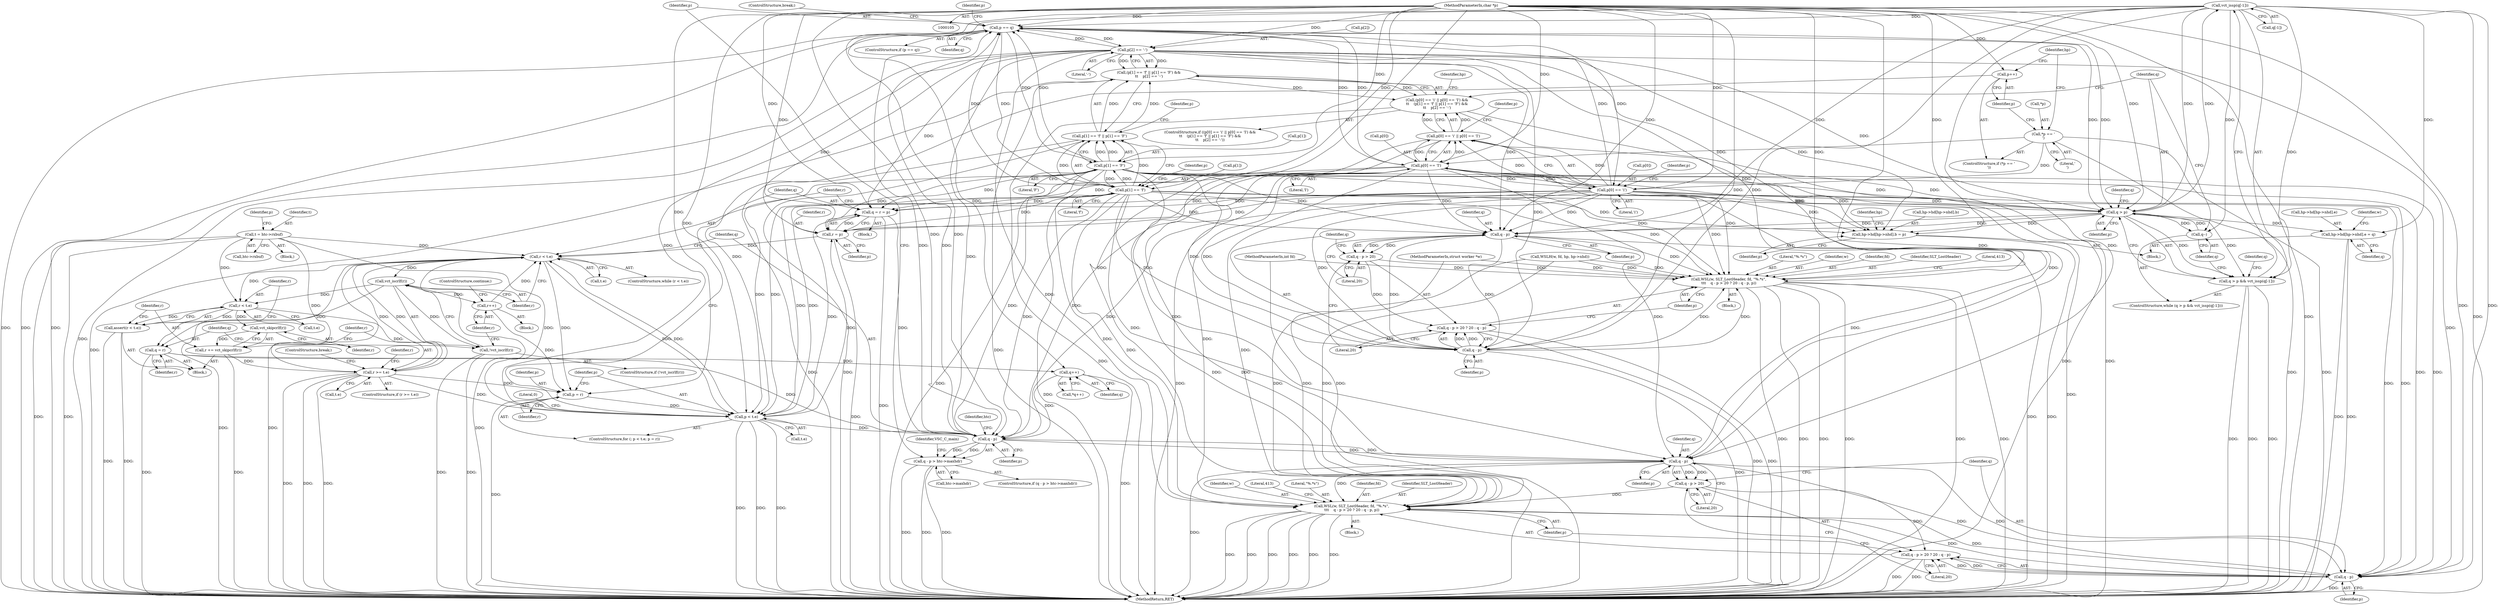 digraph "0_Varnish-Cache_85e8468bec9416bd7e16b0d80cb820ecd2b330c3@array" {
"1000281" [label="(Call,vct_issp(q[-1]))"];
"1000278" [label="(Call,q > p)"];
"1000281" [label="(Call,vct_issp(q[-1]))"];
"1000237" [label="(Call,p == q)"];
"1000207" [label="(Call,q - p)"];
"1000150" [label="(Call,q = r = p)"];
"1000152" [label="(Call,r = p)"];
"1000141" [label="(Call,p < t.e)"];
"1000125" [label="(Call,p++)"];
"1000109" [label="(MethodParameterIn,char *p)"];
"1000266" [label="(Call,p[2] == '-')"];
"1000261" [label="(Call,p[1] == 'F')"];
"1000256" [label="(Call,p[1] == 'f')"];
"1000249" [label="(Call,p[0] == 'I')"];
"1000121" [label="(Call,*p == '\r')"];
"1000244" [label="(Call,p[0] == 'i')"];
"1000146" [label="(Call,p = r)"];
"1000167" [label="(Call,r++)"];
"1000164" [label="(Call,vct_iscrlf(r))"];
"1000156" [label="(Call,r < t.e)"];
"1000184" [label="(Call,r >= t.e)"];
"1000179" [label="(Call,r += vct_skipcrlf(r))"];
"1000181" [label="(Call,vct_skipcrlf(r))"];
"1000174" [label="(Call,r < t.e)"];
"1000115" [label="(Call,t = htc->rxbuf)"];
"1000202" [label="(Call,q++)"];
"1000170" [label="(Call,q = r)"];
"1000286" [label="(Call,q--)"];
"1000206" [label="(Call,q - p > htc->maxhdr)"];
"1000225" [label="(Call,q - p)"];
"1000224" [label="(Call,q - p > 20)"];
"1000218" [label="(Call,WSL(w, SLT_LostHeader, fd, \"%.*s\",\n\t\t\t    q - p > 20 ? 20 : q - p, p))"];
"1000223" [label="(Call,q - p > 20 ? 20 : q - p)"];
"1000230" [label="(Call,q - p)"];
"1000163" [label="(Call,!vct_iscrlf(r))"];
"1000173" [label="(Call,assert(r < t.e))"];
"1000243" [label="(Call,p[0] == 'i' || p[0] == 'I')"];
"1000242" [label="(Call,(p[0] == 'i' || p[0] == 'I') &&\n\t\t    (p[1] == 'f' || p[1] == 'F') &&\n\t\t    p[2] == '-')"];
"1000277" [label="(Call,q > p && vct_issp(q[-1]))"];
"1000321" [label="(Call,hp->hd[hp->nhd].e = q)"];
"1000356" [label="(Call,q - p)"];
"1000355" [label="(Call,q - p > 20)"];
"1000349" [label="(Call,WSL(w, SLT_LostHeader, fd, \"%.*s\",\n\t\t\t    q - p > 20 ? 20 : q - p, p))"];
"1000354" [label="(Call,q - p > 20 ? 20 : q - p)"];
"1000361" [label="(Call,q - p)"];
"1000310" [label="(Call,hp->hd[hp->nhd].b = p)"];
"1000255" [label="(Call,p[1] == 'f' || p[1] == 'F')"];
"1000254" [label="(Call,(p[1] == 'f' || p[1] == 'F') &&\n\t\t    p[2] == '-')"];
"1000202" [label="(Call,q++)"];
"1000208" [label="(Identifier,q)"];
"1000182" [label="(Identifier,r)"];
"1000250" [label="(Call,p[0])"];
"1000277" [label="(Call,q > p && vct_issp(q[-1]))"];
"1000282" [label="(Call,q[-1])"];
"1000369" [label="(MethodReturn,RET)"];
"1000333" [label="(Identifier,w)"];
"1000276" [label="(ControlStructure,while (q > p && vct_issp(q[-1])))"];
"1000210" [label="(Call,htc->maxhdr)"];
"1000364" [label="(Identifier,p)"];
"1000194" [label="(Identifier,r)"];
"1000325" [label="(Identifier,hp)"];
"1000278" [label="(Call,q > p)"];
"1000357" [label="(Identifier,q)"];
"1000216" [label="(Identifier,VSC_C_main)"];
"1000164" [label="(Call,vct_iscrlf(r))"];
"1000257" [label="(Call,p[1])"];
"1000222" [label="(Literal,\"%.*s\")"];
"1000236" [label="(ControlStructure,if (p == q))"];
"1000161" [label="(Block,)"];
"1000362" [label="(Identifier,q)"];
"1000152" [label="(Call,r = p)"];
"1000111" [label="(Block,)"];
"1000260" [label="(Literal,'f')"];
"1000211" [label="(Identifier,htc)"];
"1000363" [label="(Identifier,p)"];
"1000300" [label="(Block,)"];
"1000253" [label="(Literal,'I')"];
"1000165" [label="(Identifier,r)"];
"1000249" [label="(Call,p[0] == 'I')"];
"1000117" [label="(Call,htc->rxbuf)"];
"1000143" [label="(Call,t.e)"];
"1000108" [label="(MethodParameterIn,int fd)"];
"1000167" [label="(Call,r++)"];
"1000173" [label="(Call,assert(r < t.e))"];
"1000171" [label="(Identifier,q)"];
"1000368" [label="(Literal,0)"];
"1000170" [label="(Call,q = r)"];
"1000238" [label="(Identifier,p)"];
"1000251" [label="(Identifier,p)"];
"1000166" [label="(Block,)"];
"1000158" [label="(Call,t.e)"];
"1000241" [label="(ControlStructure,if ((p[0] == 'i' || p[0] == 'I') &&\n\t\t    (p[1] == 'f' || p[1] == 'F') &&\n\t\t    p[2] == '-'))"];
"1000311" [label="(Call,hp->hd[hp->nhd].b)"];
"1000174" [label="(Call,r < t.e)"];
"1000232" [label="(Identifier,p)"];
"1000151" [label="(Identifier,q)"];
"1000106" [label="(MethodParameterIn,struct worker *w)"];
"1000361" [label="(Call,q - p)"];
"1000184" [label="(Call,r >= t.e)"];
"1000189" [label="(ControlStructure,break;)"];
"1000172" [label="(Identifier,r)"];
"1000261" [label="(Call,p[1] == 'F')"];
"1000233" [label="(Identifier,p)"];
"1000265" [label="(Literal,'F')"];
"1000123" [label="(Identifier,p)"];
"1000322" [label="(Call,hp->hd[hp->nhd].e)"];
"1000350" [label="(Identifier,w)"];
"1000266" [label="(Call,p[2] == '-')"];
"1000280" [label="(Identifier,p)"];
"1000231" [label="(Identifier,q)"];
"1000155" [label="(ControlStructure,while (r < t.e))"];
"1000120" [label="(ControlStructure,if (*p == '\r'))"];
"1000248" [label="(Literal,'i')"];
"1000140" [label="(ControlStructure,for (; p < t.e; p = r))"];
"1000149" [label="(Block,)"];
"1000156" [label="(Call,r < t.e)"];
"1000268" [label="(Identifier,p)"];
"1000221" [label="(Identifier,fd)"];
"1000262" [label="(Call,p[1])"];
"1000121" [label="(Call,*p == '\r')"];
"1000150" [label="(Call,q = r = p)"];
"1000201" [label="(Call,*q++)"];
"1000205" [label="(ControlStructure,if (q - p > htc->maxhdr))"];
"1000146" [label="(Call,p = r)"];
"1000125" [label="(Call,p++)"];
"1000310" [label="(Call,hp->hd[hp->nhd].b = p)"];
"1000286" [label="(Call,q--)"];
"1000290" [label="(Identifier,q)"];
"1000258" [label="(Identifier,p)"];
"1000179" [label="(Call,r += vct_skipcrlf(r))"];
"1000246" [label="(Identifier,p)"];
"1000162" [label="(ControlStructure,if (!vct_iscrlf(r)))"];
"1000142" [label="(Identifier,p)"];
"1000220" [label="(Identifier,SLT_LostHeader)"];
"1000332" [label="(Call,WSLH(w, fd, hp, hp->nhd))"];
"1000263" [label="(Identifier,p)"];
"1000223" [label="(Call,q - p > 20 ? 20 : q - p)"];
"1000320" [label="(Identifier,p)"];
"1000344" [label="(Block,)"];
"1000207" [label="(Call,q - p)"];
"1000147" [label="(Identifier,p)"];
"1000352" [label="(Identifier,fd)"];
"1000116" [label="(Identifier,t)"];
"1000349" [label="(Call,WSL(w, SLT_LostHeader, fd, \"%.*s\",\n\t\t\t    q - p > 20 ? 20 : q - p, p))"];
"1000281" [label="(Call,vct_issp(q[-1]))"];
"1000331" [label="(Identifier,q)"];
"1000124" [label="(Literal,'\r')"];
"1000225" [label="(Call,q - p)"];
"1000239" [label="(Identifier,q)"];
"1000122" [label="(Call,*p)"];
"1000256" [label="(Call,p[1] == 'f')"];
"1000126" [label="(Identifier,p)"];
"1000219" [label="(Identifier,w)"];
"1000154" [label="(Identifier,p)"];
"1000356" [label="(Call,q - p)"];
"1000203" [label="(Identifier,q)"];
"1000279" [label="(Identifier,q)"];
"1000157" [label="(Identifier,r)"];
"1000115" [label="(Call,t = htc->rxbuf)"];
"1000287" [label="(Identifier,q)"];
"1000359" [label="(Literal,20)"];
"1000360" [label="(Literal,20)"];
"1000321" [label="(Call,hp->hd[hp->nhd].e = q)"];
"1000244" [label="(Call,p[0] == 'i')"];
"1000230" [label="(Call,q - p)"];
"1000183" [label="(ControlStructure,if (r >= t.e))"];
"1000129" [label="(Identifier,hp)"];
"1000242" [label="(Call,(p[0] == 'i' || p[0] == 'I') &&\n\t\t    (p[1] == 'f' || p[1] == 'F') &&\n\t\t    p[2] == '-')"];
"1000206" [label="(Call,q - p > htc->maxhdr)"];
"1000185" [label="(Identifier,r)"];
"1000148" [label="(Identifier,r)"];
"1000209" [label="(Identifier,p)"];
"1000267" [label="(Call,p[2])"];
"1000227" [label="(Identifier,p)"];
"1000273" [label="(Identifier,hp)"];
"1000283" [label="(Identifier,q)"];
"1000169" [label="(ControlStructure,continue;)"];
"1000153" [label="(Identifier,r)"];
"1000163" [label="(Call,!vct_iscrlf(r))"];
"1000270" [label="(Literal,'-')"];
"1000224" [label="(Call,q - p > 20)"];
"1000255" [label="(Call,p[1] == 'f' || p[1] == 'F')"];
"1000351" [label="(Identifier,SLT_LostHeader)"];
"1000175" [label="(Identifier,r)"];
"1000213" [label="(Block,)"];
"1000235" [label="(Literal,413)"];
"1000218" [label="(Call,WSL(w, SLT_LostHeader, fd, \"%.*s\",\n\t\t\t    q - p > 20 ? 20 : q - p, p))"];
"1000228" [label="(Literal,20)"];
"1000109" [label="(MethodParameterIn,char *p)"];
"1000354" [label="(Call,q - p > 20 ? 20 : q - p)"];
"1000254" [label="(Call,(p[1] == 'f' || p[1] == 'F') &&\n\t\t    p[2] == '-')"];
"1000141" [label="(Call,p < t.e)"];
"1000237" [label="(Call,p == q)"];
"1000176" [label="(Call,t.e)"];
"1000355" [label="(Call,q - p > 20)"];
"1000240" [label="(ControlStructure,break;)"];
"1000245" [label="(Call,p[0])"];
"1000180" [label="(Identifier,r)"];
"1000366" [label="(Literal,413)"];
"1000353" [label="(Literal,\"%.*s\")"];
"1000243" [label="(Call,p[0] == 'i' || p[0] == 'I')"];
"1000229" [label="(Literal,20)"];
"1000168" [label="(Identifier,r)"];
"1000181" [label="(Call,vct_skipcrlf(r))"];
"1000226" [label="(Identifier,q)"];
"1000358" [label="(Identifier,p)"];
"1000186" [label="(Call,t.e)"];
"1000281" -> "1000277"  [label="AST: "];
"1000281" -> "1000282"  [label="CFG: "];
"1000282" -> "1000281"  [label="AST: "];
"1000277" -> "1000281"  [label="CFG: "];
"1000281" -> "1000369"  [label="DDG: "];
"1000281" -> "1000202"  [label="DDG: "];
"1000281" -> "1000207"  [label="DDG: "];
"1000281" -> "1000225"  [label="DDG: "];
"1000281" -> "1000230"  [label="DDG: "];
"1000281" -> "1000237"  [label="DDG: "];
"1000281" -> "1000278"  [label="DDG: "];
"1000281" -> "1000277"  [label="DDG: "];
"1000278" -> "1000281"  [label="DDG: "];
"1000281" -> "1000286"  [label="DDG: "];
"1000281" -> "1000321"  [label="DDG: "];
"1000281" -> "1000356"  [label="DDG: "];
"1000281" -> "1000361"  [label="DDG: "];
"1000278" -> "1000277"  [label="AST: "];
"1000278" -> "1000280"  [label="CFG: "];
"1000279" -> "1000278"  [label="AST: "];
"1000280" -> "1000278"  [label="AST: "];
"1000283" -> "1000278"  [label="CFG: "];
"1000277" -> "1000278"  [label="CFG: "];
"1000278" -> "1000277"  [label="DDG: "];
"1000278" -> "1000277"  [label="DDG: "];
"1000237" -> "1000278"  [label="DDG: "];
"1000237" -> "1000278"  [label="DDG: "];
"1000286" -> "1000278"  [label="DDG: "];
"1000266" -> "1000278"  [label="DDG: "];
"1000261" -> "1000278"  [label="DDG: "];
"1000256" -> "1000278"  [label="DDG: "];
"1000249" -> "1000278"  [label="DDG: "];
"1000244" -> "1000278"  [label="DDG: "];
"1000109" -> "1000278"  [label="DDG: "];
"1000278" -> "1000286"  [label="DDG: "];
"1000278" -> "1000310"  [label="DDG: "];
"1000278" -> "1000321"  [label="DDG: "];
"1000278" -> "1000356"  [label="DDG: "];
"1000278" -> "1000356"  [label="DDG: "];
"1000237" -> "1000236"  [label="AST: "];
"1000237" -> "1000239"  [label="CFG: "];
"1000238" -> "1000237"  [label="AST: "];
"1000239" -> "1000237"  [label="AST: "];
"1000240" -> "1000237"  [label="CFG: "];
"1000246" -> "1000237"  [label="CFG: "];
"1000237" -> "1000369"  [label="DDG: "];
"1000237" -> "1000369"  [label="DDG: "];
"1000237" -> "1000369"  [label="DDG: "];
"1000207" -> "1000237"  [label="DDG: "];
"1000207" -> "1000237"  [label="DDG: "];
"1000266" -> "1000237"  [label="DDG: "];
"1000261" -> "1000237"  [label="DDG: "];
"1000256" -> "1000237"  [label="DDG: "];
"1000249" -> "1000237"  [label="DDG: "];
"1000244" -> "1000237"  [label="DDG: "];
"1000109" -> "1000237"  [label="DDG: "];
"1000237" -> "1000244"  [label="DDG: "];
"1000237" -> "1000249"  [label="DDG: "];
"1000237" -> "1000256"  [label="DDG: "];
"1000237" -> "1000261"  [label="DDG: "];
"1000237" -> "1000266"  [label="DDG: "];
"1000207" -> "1000206"  [label="AST: "];
"1000207" -> "1000209"  [label="CFG: "];
"1000208" -> "1000207"  [label="AST: "];
"1000209" -> "1000207"  [label="AST: "];
"1000211" -> "1000207"  [label="CFG: "];
"1000207" -> "1000206"  [label="DDG: "];
"1000207" -> "1000206"  [label="DDG: "];
"1000150" -> "1000207"  [label="DDG: "];
"1000202" -> "1000207"  [label="DDG: "];
"1000170" -> "1000207"  [label="DDG: "];
"1000266" -> "1000207"  [label="DDG: "];
"1000256" -> "1000207"  [label="DDG: "];
"1000249" -> "1000207"  [label="DDG: "];
"1000244" -> "1000207"  [label="DDG: "];
"1000261" -> "1000207"  [label="DDG: "];
"1000109" -> "1000207"  [label="DDG: "];
"1000141" -> "1000207"  [label="DDG: "];
"1000207" -> "1000225"  [label="DDG: "];
"1000207" -> "1000225"  [label="DDG: "];
"1000150" -> "1000149"  [label="AST: "];
"1000150" -> "1000152"  [label="CFG: "];
"1000151" -> "1000150"  [label="AST: "];
"1000152" -> "1000150"  [label="AST: "];
"1000157" -> "1000150"  [label="CFG: "];
"1000150" -> "1000369"  [label="DDG: "];
"1000152" -> "1000150"  [label="DDG: "];
"1000141" -> "1000150"  [label="DDG: "];
"1000266" -> "1000150"  [label="DDG: "];
"1000261" -> "1000150"  [label="DDG: "];
"1000256" -> "1000150"  [label="DDG: "];
"1000249" -> "1000150"  [label="DDG: "];
"1000244" -> "1000150"  [label="DDG: "];
"1000109" -> "1000150"  [label="DDG: "];
"1000152" -> "1000154"  [label="CFG: "];
"1000153" -> "1000152"  [label="AST: "];
"1000154" -> "1000152"  [label="AST: "];
"1000152" -> "1000369"  [label="DDG: "];
"1000141" -> "1000152"  [label="DDG: "];
"1000266" -> "1000152"  [label="DDG: "];
"1000261" -> "1000152"  [label="DDG: "];
"1000256" -> "1000152"  [label="DDG: "];
"1000249" -> "1000152"  [label="DDG: "];
"1000244" -> "1000152"  [label="DDG: "];
"1000109" -> "1000152"  [label="DDG: "];
"1000152" -> "1000156"  [label="DDG: "];
"1000141" -> "1000140"  [label="AST: "];
"1000141" -> "1000143"  [label="CFG: "];
"1000142" -> "1000141"  [label="AST: "];
"1000143" -> "1000141"  [label="AST: "];
"1000151" -> "1000141"  [label="CFG: "];
"1000368" -> "1000141"  [label="CFG: "];
"1000141" -> "1000369"  [label="DDG: "];
"1000141" -> "1000369"  [label="DDG: "];
"1000141" -> "1000369"  [label="DDG: "];
"1000125" -> "1000141"  [label="DDG: "];
"1000266" -> "1000141"  [label="DDG: "];
"1000261" -> "1000141"  [label="DDG: "];
"1000256" -> "1000141"  [label="DDG: "];
"1000249" -> "1000141"  [label="DDG: "];
"1000244" -> "1000141"  [label="DDG: "];
"1000146" -> "1000141"  [label="DDG: "];
"1000109" -> "1000141"  [label="DDG: "];
"1000184" -> "1000141"  [label="DDG: "];
"1000156" -> "1000141"  [label="DDG: "];
"1000115" -> "1000141"  [label="DDG: "];
"1000141" -> "1000156"  [label="DDG: "];
"1000125" -> "1000120"  [label="AST: "];
"1000125" -> "1000126"  [label="CFG: "];
"1000126" -> "1000125"  [label="AST: "];
"1000129" -> "1000125"  [label="CFG: "];
"1000109" -> "1000125"  [label="DDG: "];
"1000109" -> "1000105"  [label="AST: "];
"1000109" -> "1000369"  [label="DDG: "];
"1000109" -> "1000146"  [label="DDG: "];
"1000109" -> "1000225"  [label="DDG: "];
"1000109" -> "1000230"  [label="DDG: "];
"1000109" -> "1000218"  [label="DDG: "];
"1000109" -> "1000244"  [label="DDG: "];
"1000109" -> "1000249"  [label="DDG: "];
"1000109" -> "1000256"  [label="DDG: "];
"1000109" -> "1000261"  [label="DDG: "];
"1000109" -> "1000266"  [label="DDG: "];
"1000109" -> "1000310"  [label="DDG: "];
"1000109" -> "1000356"  [label="DDG: "];
"1000109" -> "1000361"  [label="DDG: "];
"1000109" -> "1000349"  [label="DDG: "];
"1000266" -> "1000254"  [label="AST: "];
"1000266" -> "1000270"  [label="CFG: "];
"1000267" -> "1000266"  [label="AST: "];
"1000270" -> "1000266"  [label="AST: "];
"1000254" -> "1000266"  [label="CFG: "];
"1000266" -> "1000369"  [label="DDG: "];
"1000266" -> "1000225"  [label="DDG: "];
"1000266" -> "1000230"  [label="DDG: "];
"1000266" -> "1000218"  [label="DDG: "];
"1000266" -> "1000254"  [label="DDG: "];
"1000266" -> "1000254"  [label="DDG: "];
"1000266" -> "1000310"  [label="DDG: "];
"1000266" -> "1000356"  [label="DDG: "];
"1000266" -> "1000361"  [label="DDG: "];
"1000266" -> "1000349"  [label="DDG: "];
"1000261" -> "1000255"  [label="AST: "];
"1000261" -> "1000265"  [label="CFG: "];
"1000262" -> "1000261"  [label="AST: "];
"1000265" -> "1000261"  [label="AST: "];
"1000255" -> "1000261"  [label="CFG: "];
"1000261" -> "1000369"  [label="DDG: "];
"1000261" -> "1000225"  [label="DDG: "];
"1000261" -> "1000230"  [label="DDG: "];
"1000261" -> "1000218"  [label="DDG: "];
"1000261" -> "1000256"  [label="DDG: "];
"1000261" -> "1000255"  [label="DDG: "];
"1000261" -> "1000255"  [label="DDG: "];
"1000256" -> "1000261"  [label="DDG: "];
"1000261" -> "1000310"  [label="DDG: "];
"1000261" -> "1000356"  [label="DDG: "];
"1000261" -> "1000361"  [label="DDG: "];
"1000261" -> "1000349"  [label="DDG: "];
"1000256" -> "1000255"  [label="AST: "];
"1000256" -> "1000260"  [label="CFG: "];
"1000257" -> "1000256"  [label="AST: "];
"1000260" -> "1000256"  [label="AST: "];
"1000263" -> "1000256"  [label="CFG: "];
"1000255" -> "1000256"  [label="CFG: "];
"1000256" -> "1000369"  [label="DDG: "];
"1000256" -> "1000225"  [label="DDG: "];
"1000256" -> "1000230"  [label="DDG: "];
"1000256" -> "1000218"  [label="DDG: "];
"1000256" -> "1000255"  [label="DDG: "];
"1000256" -> "1000255"  [label="DDG: "];
"1000256" -> "1000310"  [label="DDG: "];
"1000256" -> "1000356"  [label="DDG: "];
"1000256" -> "1000361"  [label="DDG: "];
"1000256" -> "1000349"  [label="DDG: "];
"1000249" -> "1000243"  [label="AST: "];
"1000249" -> "1000253"  [label="CFG: "];
"1000250" -> "1000249"  [label="AST: "];
"1000253" -> "1000249"  [label="AST: "];
"1000243" -> "1000249"  [label="CFG: "];
"1000249" -> "1000369"  [label="DDG: "];
"1000249" -> "1000225"  [label="DDG: "];
"1000249" -> "1000230"  [label="DDG: "];
"1000249" -> "1000218"  [label="DDG: "];
"1000249" -> "1000244"  [label="DDG: "];
"1000249" -> "1000243"  [label="DDG: "];
"1000249" -> "1000243"  [label="DDG: "];
"1000121" -> "1000249"  [label="DDG: "];
"1000244" -> "1000249"  [label="DDG: "];
"1000249" -> "1000310"  [label="DDG: "];
"1000249" -> "1000356"  [label="DDG: "];
"1000249" -> "1000361"  [label="DDG: "];
"1000249" -> "1000349"  [label="DDG: "];
"1000121" -> "1000120"  [label="AST: "];
"1000121" -> "1000124"  [label="CFG: "];
"1000122" -> "1000121"  [label="AST: "];
"1000124" -> "1000121"  [label="AST: "];
"1000126" -> "1000121"  [label="CFG: "];
"1000129" -> "1000121"  [label="CFG: "];
"1000121" -> "1000369"  [label="DDG: "];
"1000121" -> "1000369"  [label="DDG: "];
"1000121" -> "1000244"  [label="DDG: "];
"1000244" -> "1000243"  [label="AST: "];
"1000244" -> "1000248"  [label="CFG: "];
"1000245" -> "1000244"  [label="AST: "];
"1000248" -> "1000244"  [label="AST: "];
"1000251" -> "1000244"  [label="CFG: "];
"1000243" -> "1000244"  [label="CFG: "];
"1000244" -> "1000369"  [label="DDG: "];
"1000244" -> "1000225"  [label="DDG: "];
"1000244" -> "1000230"  [label="DDG: "];
"1000244" -> "1000218"  [label="DDG: "];
"1000244" -> "1000243"  [label="DDG: "];
"1000244" -> "1000243"  [label="DDG: "];
"1000244" -> "1000310"  [label="DDG: "];
"1000244" -> "1000356"  [label="DDG: "];
"1000244" -> "1000361"  [label="DDG: "];
"1000244" -> "1000349"  [label="DDG: "];
"1000146" -> "1000140"  [label="AST: "];
"1000146" -> "1000148"  [label="CFG: "];
"1000147" -> "1000146"  [label="AST: "];
"1000148" -> "1000146"  [label="AST: "];
"1000142" -> "1000146"  [label="CFG: "];
"1000146" -> "1000369"  [label="DDG: "];
"1000167" -> "1000146"  [label="DDG: "];
"1000184" -> "1000146"  [label="DDG: "];
"1000156" -> "1000146"  [label="DDG: "];
"1000167" -> "1000166"  [label="AST: "];
"1000167" -> "1000168"  [label="CFG: "];
"1000168" -> "1000167"  [label="AST: "];
"1000169" -> "1000167"  [label="CFG: "];
"1000167" -> "1000156"  [label="DDG: "];
"1000164" -> "1000167"  [label="DDG: "];
"1000164" -> "1000163"  [label="AST: "];
"1000164" -> "1000165"  [label="CFG: "];
"1000165" -> "1000164"  [label="AST: "];
"1000163" -> "1000164"  [label="CFG: "];
"1000164" -> "1000163"  [label="DDG: "];
"1000156" -> "1000164"  [label="DDG: "];
"1000164" -> "1000170"  [label="DDG: "];
"1000164" -> "1000174"  [label="DDG: "];
"1000156" -> "1000155"  [label="AST: "];
"1000156" -> "1000158"  [label="CFG: "];
"1000157" -> "1000156"  [label="AST: "];
"1000158" -> "1000156"  [label="AST: "];
"1000165" -> "1000156"  [label="CFG: "];
"1000208" -> "1000156"  [label="CFG: "];
"1000156" -> "1000369"  [label="DDG: "];
"1000156" -> "1000369"  [label="DDG: "];
"1000156" -> "1000369"  [label="DDG: "];
"1000184" -> "1000156"  [label="DDG: "];
"1000184" -> "1000156"  [label="DDG: "];
"1000115" -> "1000156"  [label="DDG: "];
"1000156" -> "1000174"  [label="DDG: "];
"1000184" -> "1000183"  [label="AST: "];
"1000184" -> "1000186"  [label="CFG: "];
"1000185" -> "1000184"  [label="AST: "];
"1000186" -> "1000184"  [label="AST: "];
"1000189" -> "1000184"  [label="CFG: "];
"1000194" -> "1000184"  [label="CFG: "];
"1000184" -> "1000369"  [label="DDG: "];
"1000184" -> "1000369"  [label="DDG: "];
"1000184" -> "1000369"  [label="DDG: "];
"1000179" -> "1000184"  [label="DDG: "];
"1000174" -> "1000184"  [label="DDG: "];
"1000115" -> "1000184"  [label="DDG: "];
"1000179" -> "1000161"  [label="AST: "];
"1000179" -> "1000181"  [label="CFG: "];
"1000180" -> "1000179"  [label="AST: "];
"1000181" -> "1000179"  [label="AST: "];
"1000185" -> "1000179"  [label="CFG: "];
"1000179" -> "1000369"  [label="DDG: "];
"1000181" -> "1000179"  [label="DDG: "];
"1000181" -> "1000182"  [label="CFG: "];
"1000182" -> "1000181"  [label="AST: "];
"1000174" -> "1000181"  [label="DDG: "];
"1000174" -> "1000173"  [label="AST: "];
"1000174" -> "1000176"  [label="CFG: "];
"1000175" -> "1000174"  [label="AST: "];
"1000176" -> "1000174"  [label="AST: "];
"1000173" -> "1000174"  [label="CFG: "];
"1000174" -> "1000173"  [label="DDG: "];
"1000174" -> "1000173"  [label="DDG: "];
"1000115" -> "1000174"  [label="DDG: "];
"1000115" -> "1000111"  [label="AST: "];
"1000115" -> "1000117"  [label="CFG: "];
"1000116" -> "1000115"  [label="AST: "];
"1000117" -> "1000115"  [label="AST: "];
"1000123" -> "1000115"  [label="CFG: "];
"1000115" -> "1000369"  [label="DDG: "];
"1000115" -> "1000369"  [label="DDG: "];
"1000202" -> "1000201"  [label="AST: "];
"1000202" -> "1000203"  [label="CFG: "];
"1000203" -> "1000202"  [label="AST: "];
"1000201" -> "1000202"  [label="CFG: "];
"1000202" -> "1000369"  [label="DDG: "];
"1000170" -> "1000202"  [label="DDG: "];
"1000170" -> "1000161"  [label="AST: "];
"1000170" -> "1000172"  [label="CFG: "];
"1000171" -> "1000170"  [label="AST: "];
"1000172" -> "1000170"  [label="AST: "];
"1000175" -> "1000170"  [label="CFG: "];
"1000170" -> "1000369"  [label="DDG: "];
"1000286" -> "1000276"  [label="AST: "];
"1000286" -> "1000287"  [label="CFG: "];
"1000287" -> "1000286"  [label="AST: "];
"1000279" -> "1000286"  [label="CFG: "];
"1000206" -> "1000205"  [label="AST: "];
"1000206" -> "1000210"  [label="CFG: "];
"1000210" -> "1000206"  [label="AST: "];
"1000216" -> "1000206"  [label="CFG: "];
"1000238" -> "1000206"  [label="CFG: "];
"1000206" -> "1000369"  [label="DDG: "];
"1000206" -> "1000369"  [label="DDG: "];
"1000206" -> "1000369"  [label="DDG: "];
"1000225" -> "1000224"  [label="AST: "];
"1000225" -> "1000227"  [label="CFG: "];
"1000226" -> "1000225"  [label="AST: "];
"1000227" -> "1000225"  [label="AST: "];
"1000228" -> "1000225"  [label="CFG: "];
"1000225" -> "1000369"  [label="DDG: "];
"1000225" -> "1000224"  [label="DDG: "];
"1000225" -> "1000224"  [label="DDG: "];
"1000225" -> "1000230"  [label="DDG: "];
"1000225" -> "1000230"  [label="DDG: "];
"1000225" -> "1000218"  [label="DDG: "];
"1000224" -> "1000223"  [label="AST: "];
"1000224" -> "1000228"  [label="CFG: "];
"1000228" -> "1000224"  [label="AST: "];
"1000229" -> "1000224"  [label="CFG: "];
"1000231" -> "1000224"  [label="CFG: "];
"1000224" -> "1000218"  [label="DDG: "];
"1000224" -> "1000223"  [label="DDG: "];
"1000218" -> "1000213"  [label="AST: "];
"1000218" -> "1000233"  [label="CFG: "];
"1000219" -> "1000218"  [label="AST: "];
"1000220" -> "1000218"  [label="AST: "];
"1000221" -> "1000218"  [label="AST: "];
"1000222" -> "1000218"  [label="AST: "];
"1000223" -> "1000218"  [label="AST: "];
"1000233" -> "1000218"  [label="AST: "];
"1000235" -> "1000218"  [label="CFG: "];
"1000218" -> "1000369"  [label="DDG: "];
"1000218" -> "1000369"  [label="DDG: "];
"1000218" -> "1000369"  [label="DDG: "];
"1000218" -> "1000369"  [label="DDG: "];
"1000218" -> "1000369"  [label="DDG: "];
"1000218" -> "1000369"  [label="DDG: "];
"1000332" -> "1000218"  [label="DDG: "];
"1000332" -> "1000218"  [label="DDG: "];
"1000106" -> "1000218"  [label="DDG: "];
"1000108" -> "1000218"  [label="DDG: "];
"1000230" -> "1000218"  [label="DDG: "];
"1000230" -> "1000218"  [label="DDG: "];
"1000223" -> "1000229"  [label="CFG: "];
"1000223" -> "1000230"  [label="CFG: "];
"1000229" -> "1000223"  [label="AST: "];
"1000230" -> "1000223"  [label="AST: "];
"1000233" -> "1000223"  [label="CFG: "];
"1000223" -> "1000369"  [label="DDG: "];
"1000223" -> "1000369"  [label="DDG: "];
"1000230" -> "1000223"  [label="DDG: "];
"1000230" -> "1000223"  [label="DDG: "];
"1000230" -> "1000232"  [label="CFG: "];
"1000231" -> "1000230"  [label="AST: "];
"1000232" -> "1000230"  [label="AST: "];
"1000230" -> "1000369"  [label="DDG: "];
"1000163" -> "1000162"  [label="AST: "];
"1000168" -> "1000163"  [label="CFG: "];
"1000171" -> "1000163"  [label="CFG: "];
"1000163" -> "1000369"  [label="DDG: "];
"1000163" -> "1000369"  [label="DDG: "];
"1000173" -> "1000161"  [label="AST: "];
"1000180" -> "1000173"  [label="CFG: "];
"1000173" -> "1000369"  [label="DDG: "];
"1000173" -> "1000369"  [label="DDG: "];
"1000243" -> "1000242"  [label="AST: "];
"1000258" -> "1000243"  [label="CFG: "];
"1000242" -> "1000243"  [label="CFG: "];
"1000243" -> "1000369"  [label="DDG: "];
"1000243" -> "1000369"  [label="DDG: "];
"1000243" -> "1000242"  [label="DDG: "];
"1000243" -> "1000242"  [label="DDG: "];
"1000242" -> "1000241"  [label="AST: "];
"1000242" -> "1000254"  [label="CFG: "];
"1000254" -> "1000242"  [label="AST: "];
"1000273" -> "1000242"  [label="CFG: "];
"1000279" -> "1000242"  [label="CFG: "];
"1000242" -> "1000369"  [label="DDG: "];
"1000242" -> "1000369"  [label="DDG: "];
"1000242" -> "1000369"  [label="DDG: "];
"1000254" -> "1000242"  [label="DDG: "];
"1000254" -> "1000242"  [label="DDG: "];
"1000277" -> "1000276"  [label="AST: "];
"1000287" -> "1000277"  [label="CFG: "];
"1000290" -> "1000277"  [label="CFG: "];
"1000277" -> "1000369"  [label="DDG: "];
"1000277" -> "1000369"  [label="DDG: "];
"1000277" -> "1000369"  [label="DDG: "];
"1000321" -> "1000300"  [label="AST: "];
"1000321" -> "1000331"  [label="CFG: "];
"1000322" -> "1000321"  [label="AST: "];
"1000331" -> "1000321"  [label="AST: "];
"1000333" -> "1000321"  [label="CFG: "];
"1000321" -> "1000369"  [label="DDG: "];
"1000321" -> "1000369"  [label="DDG: "];
"1000356" -> "1000355"  [label="AST: "];
"1000356" -> "1000358"  [label="CFG: "];
"1000357" -> "1000356"  [label="AST: "];
"1000358" -> "1000356"  [label="AST: "];
"1000359" -> "1000356"  [label="CFG: "];
"1000356" -> "1000369"  [label="DDG: "];
"1000356" -> "1000355"  [label="DDG: "];
"1000356" -> "1000355"  [label="DDG: "];
"1000356" -> "1000361"  [label="DDG: "];
"1000356" -> "1000361"  [label="DDG: "];
"1000356" -> "1000349"  [label="DDG: "];
"1000355" -> "1000354"  [label="AST: "];
"1000355" -> "1000359"  [label="CFG: "];
"1000359" -> "1000355"  [label="AST: "];
"1000360" -> "1000355"  [label="CFG: "];
"1000362" -> "1000355"  [label="CFG: "];
"1000355" -> "1000349"  [label="DDG: "];
"1000355" -> "1000354"  [label="DDG: "];
"1000349" -> "1000344"  [label="AST: "];
"1000349" -> "1000364"  [label="CFG: "];
"1000350" -> "1000349"  [label="AST: "];
"1000351" -> "1000349"  [label="AST: "];
"1000352" -> "1000349"  [label="AST: "];
"1000353" -> "1000349"  [label="AST: "];
"1000354" -> "1000349"  [label="AST: "];
"1000364" -> "1000349"  [label="AST: "];
"1000366" -> "1000349"  [label="CFG: "];
"1000349" -> "1000369"  [label="DDG: "];
"1000349" -> "1000369"  [label="DDG: "];
"1000349" -> "1000369"  [label="DDG: "];
"1000349" -> "1000369"  [label="DDG: "];
"1000349" -> "1000369"  [label="DDG: "];
"1000349" -> "1000369"  [label="DDG: "];
"1000332" -> "1000349"  [label="DDG: "];
"1000332" -> "1000349"  [label="DDG: "];
"1000106" -> "1000349"  [label="DDG: "];
"1000108" -> "1000349"  [label="DDG: "];
"1000361" -> "1000349"  [label="DDG: "];
"1000361" -> "1000349"  [label="DDG: "];
"1000354" -> "1000360"  [label="CFG: "];
"1000354" -> "1000361"  [label="CFG: "];
"1000360" -> "1000354"  [label="AST: "];
"1000361" -> "1000354"  [label="AST: "];
"1000364" -> "1000354"  [label="CFG: "];
"1000354" -> "1000369"  [label="DDG: "];
"1000354" -> "1000369"  [label="DDG: "];
"1000361" -> "1000354"  [label="DDG: "];
"1000361" -> "1000354"  [label="DDG: "];
"1000361" -> "1000363"  [label="CFG: "];
"1000362" -> "1000361"  [label="AST: "];
"1000363" -> "1000361"  [label="AST: "];
"1000361" -> "1000369"  [label="DDG: "];
"1000310" -> "1000300"  [label="AST: "];
"1000310" -> "1000320"  [label="CFG: "];
"1000311" -> "1000310"  [label="AST: "];
"1000320" -> "1000310"  [label="AST: "];
"1000325" -> "1000310"  [label="CFG: "];
"1000310" -> "1000369"  [label="DDG: "];
"1000255" -> "1000254"  [label="AST: "];
"1000268" -> "1000255"  [label="CFG: "];
"1000254" -> "1000255"  [label="CFG: "];
"1000255" -> "1000369"  [label="DDG: "];
"1000255" -> "1000369"  [label="DDG: "];
"1000255" -> "1000254"  [label="DDG: "];
"1000255" -> "1000254"  [label="DDG: "];
"1000254" -> "1000369"  [label="DDG: "];
"1000254" -> "1000369"  [label="DDG: "];
}
